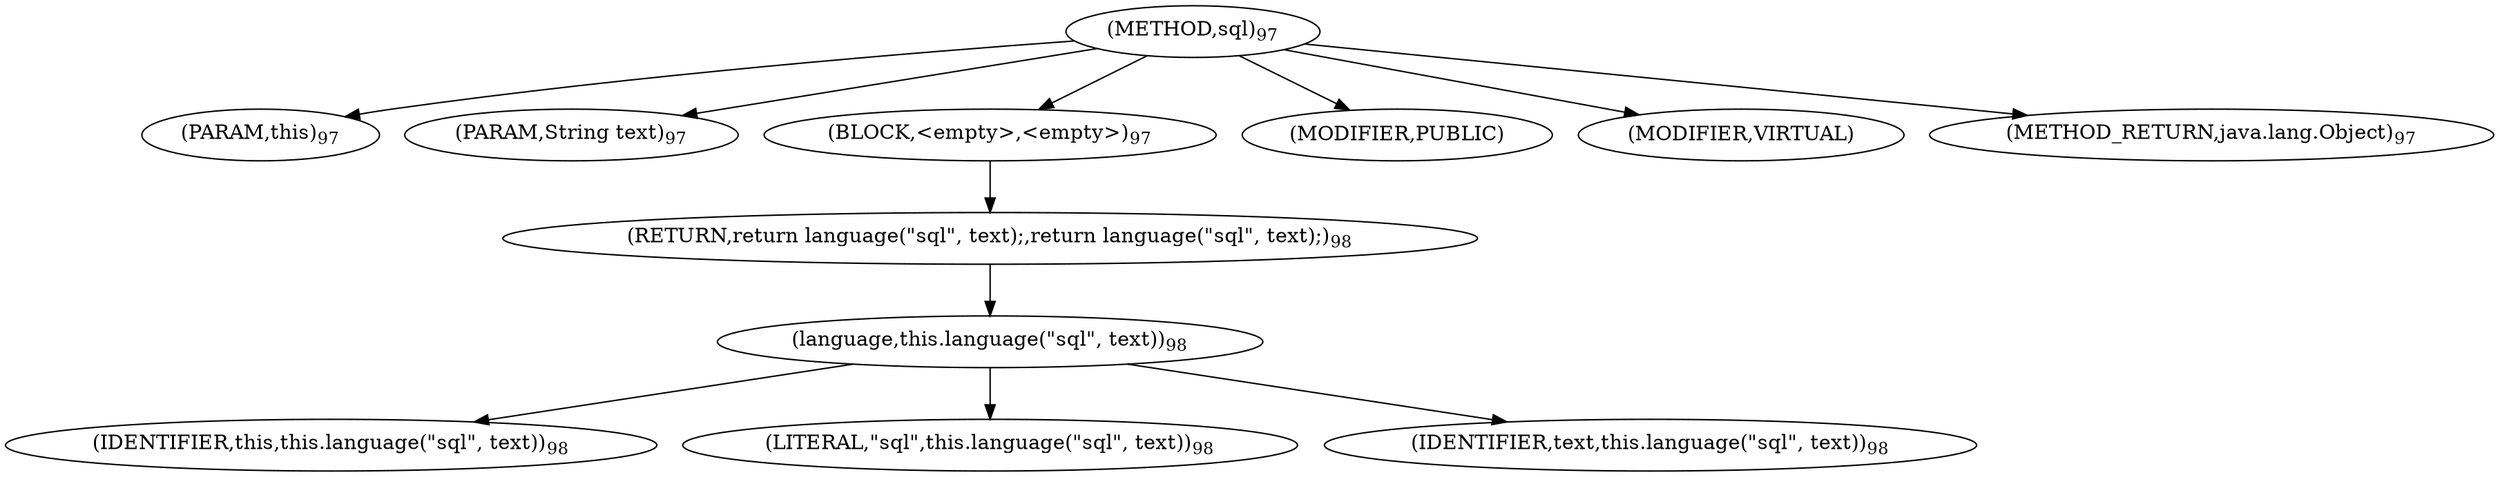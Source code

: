 digraph "sql" {  
"128" [label = <(METHOD,sql)<SUB>97</SUB>> ]
"18" [label = <(PARAM,this)<SUB>97</SUB>> ]
"129" [label = <(PARAM,String text)<SUB>97</SUB>> ]
"130" [label = <(BLOCK,&lt;empty&gt;,&lt;empty&gt;)<SUB>97</SUB>> ]
"131" [label = <(RETURN,return language(&quot;sql&quot;, text);,return language(&quot;sql&quot;, text);)<SUB>98</SUB>> ]
"132" [label = <(language,this.language(&quot;sql&quot;, text))<SUB>98</SUB>> ]
"17" [label = <(IDENTIFIER,this,this.language(&quot;sql&quot;, text))<SUB>98</SUB>> ]
"133" [label = <(LITERAL,&quot;sql&quot;,this.language(&quot;sql&quot;, text))<SUB>98</SUB>> ]
"134" [label = <(IDENTIFIER,text,this.language(&quot;sql&quot;, text))<SUB>98</SUB>> ]
"135" [label = <(MODIFIER,PUBLIC)> ]
"136" [label = <(MODIFIER,VIRTUAL)> ]
"137" [label = <(METHOD_RETURN,java.lang.Object)<SUB>97</SUB>> ]
  "128" -> "18" 
  "128" -> "129" 
  "128" -> "130" 
  "128" -> "135" 
  "128" -> "136" 
  "128" -> "137" 
  "130" -> "131" 
  "131" -> "132" 
  "132" -> "17" 
  "132" -> "133" 
  "132" -> "134" 
}
